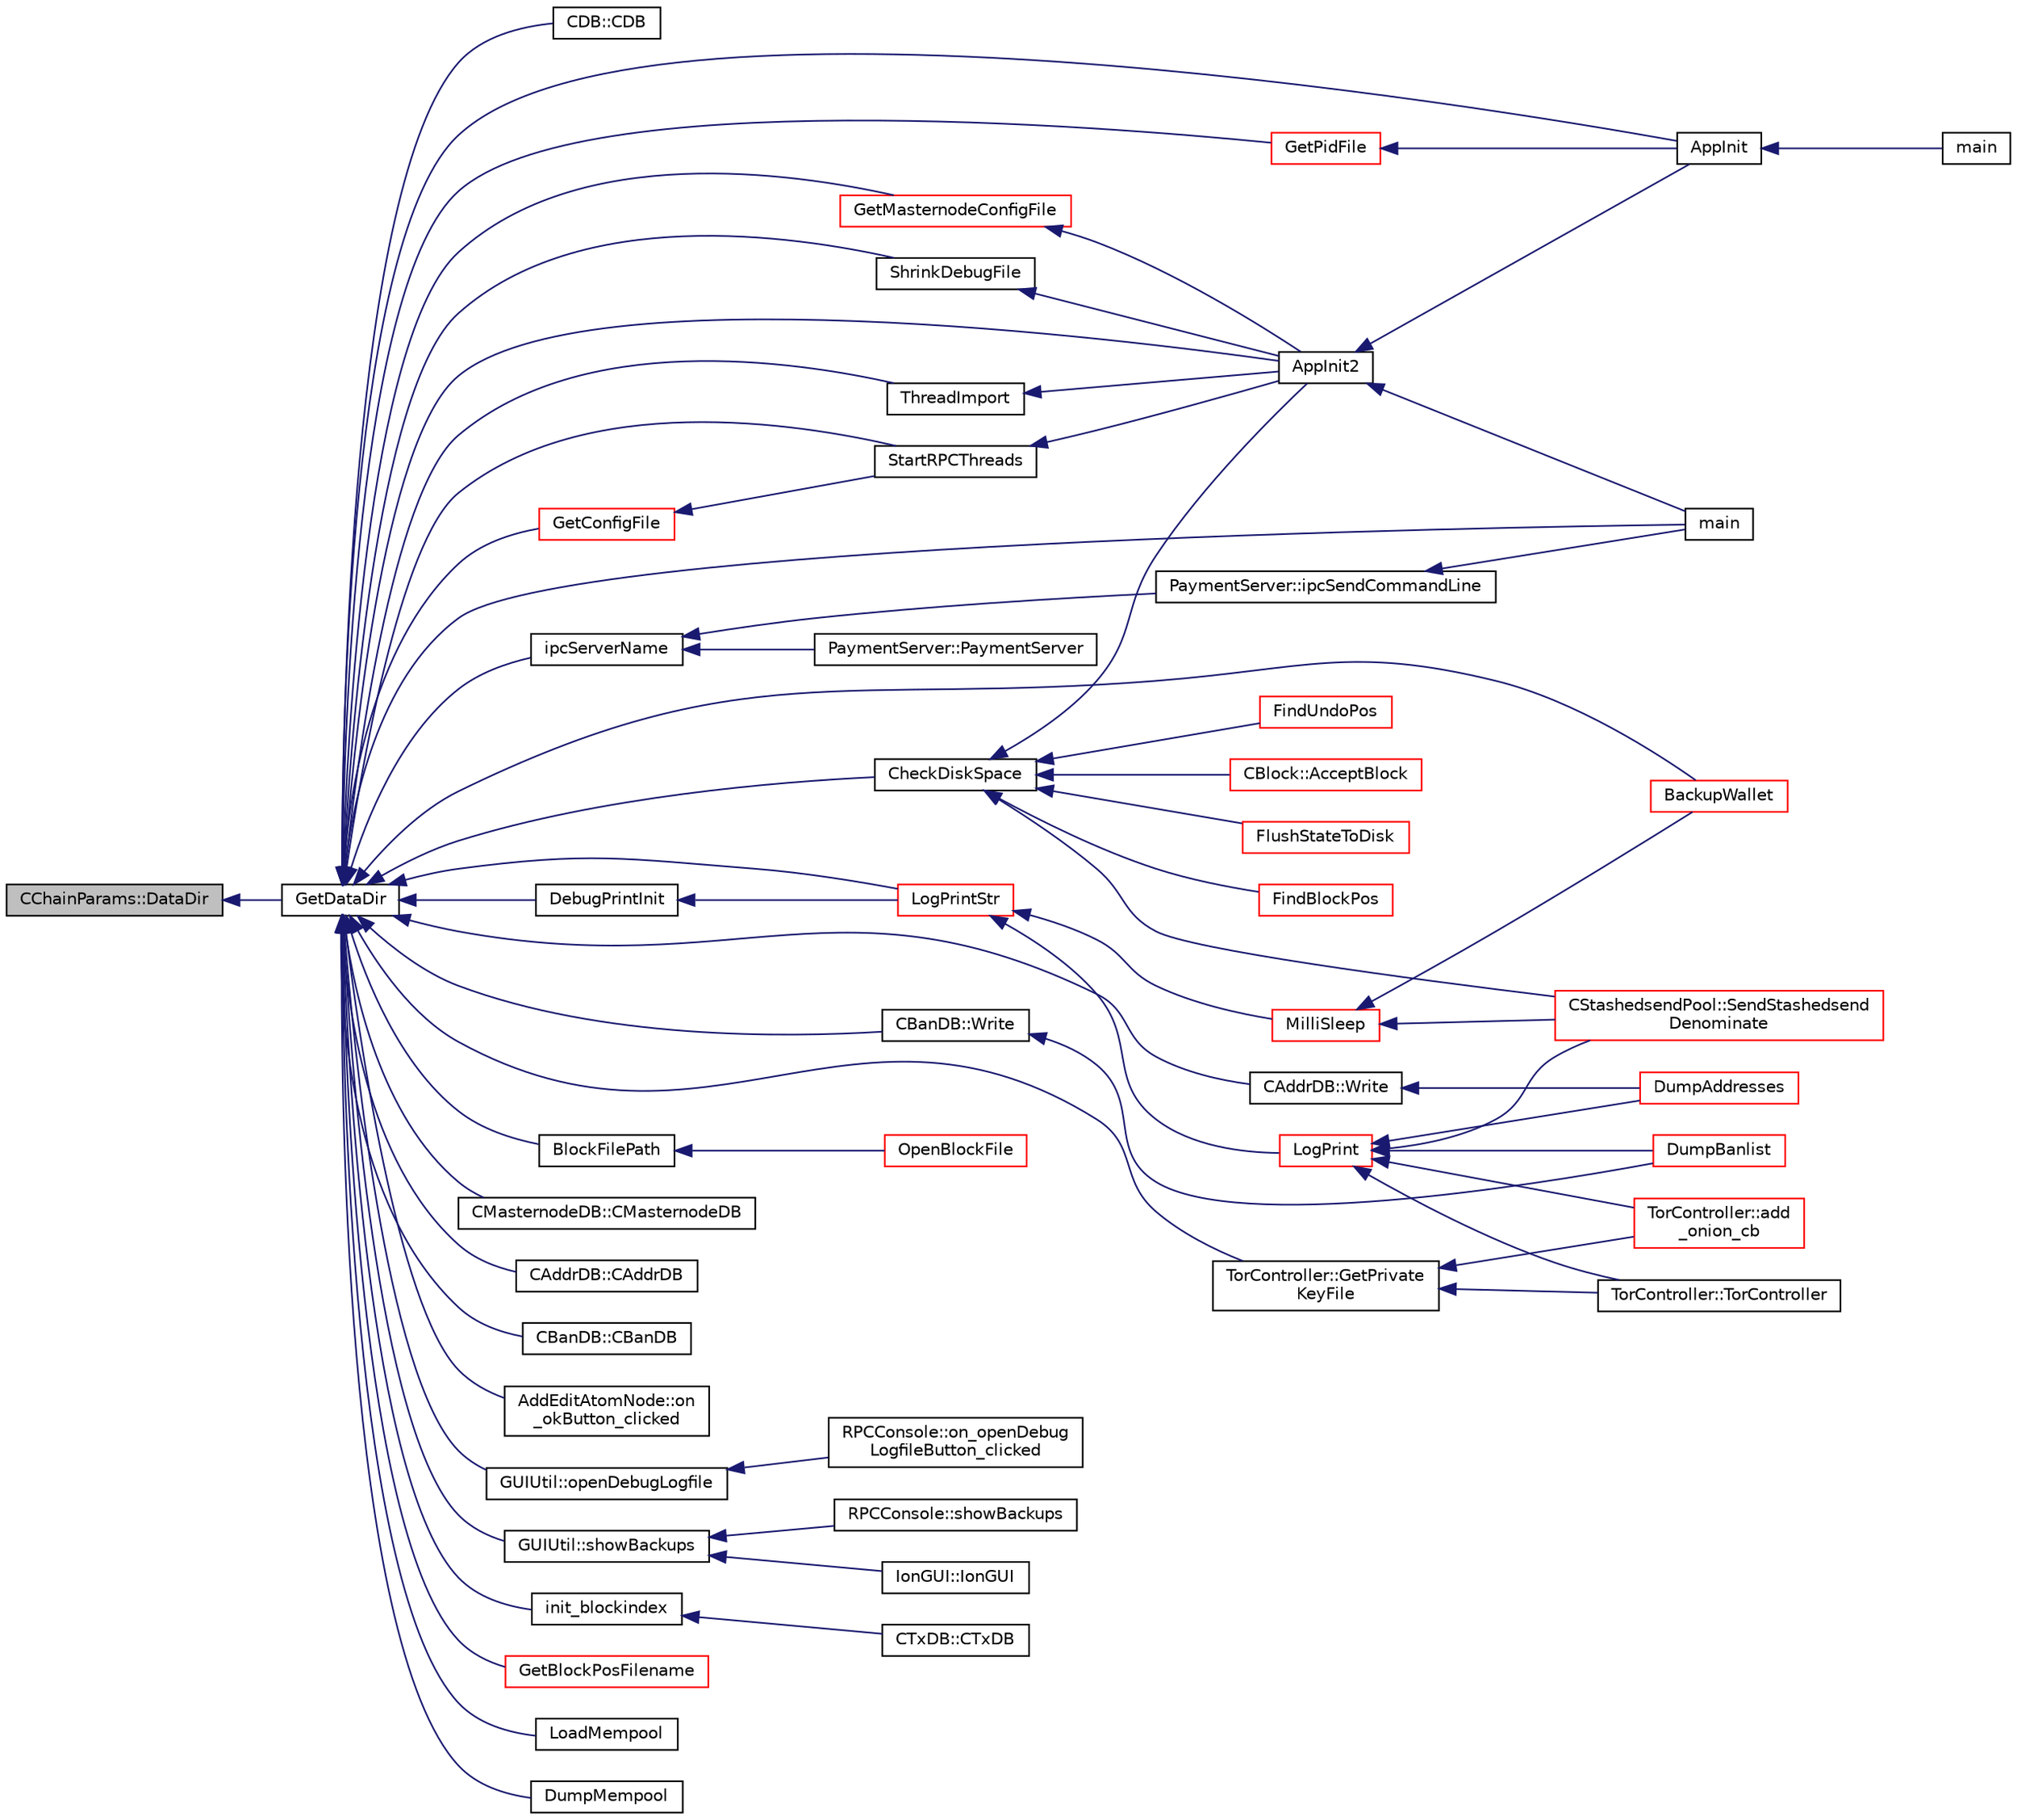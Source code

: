digraph "CChainParams::DataDir"
{
  edge [fontname="Helvetica",fontsize="10",labelfontname="Helvetica",labelfontsize="10"];
  node [fontname="Helvetica",fontsize="10",shape=record];
  rankdir="LR";
  Node54 [label="CChainParams::DataDir",height=0.2,width=0.4,color="black", fillcolor="grey75", style="filled", fontcolor="black"];
  Node54 -> Node55 [dir="back",color="midnightblue",fontsize="10",style="solid",fontname="Helvetica"];
  Node55 [label="GetDataDir",height=0.2,width=0.4,color="black", fillcolor="white", style="filled",URL="$d8/d3c/util_8h.html#a0d247b470b387d7cd3f039bd26166007"];
  Node55 -> Node56 [dir="back",color="midnightblue",fontsize="10",style="solid",fontname="Helvetica"];
  Node56 [label="CDB::CDB",height=0.2,width=0.4,color="black", fillcolor="white", style="filled",URL="$d1/d2e/class_c_d_b.html#aa5f2317ab28c6424bfebdaa969aa2b2c"];
  Node55 -> Node57 [dir="back",color="midnightblue",fontsize="10",style="solid",fontname="Helvetica"];
  Node57 [label="AppInit2",height=0.2,width=0.4,color="black", fillcolor="white", style="filled",URL="$d8/dc0/init_8h.html#a1a4c1bfbf6ba1db77e988b89b9cadfd3",tooltip="Initialize ion. "];
  Node57 -> Node58 [dir="back",color="midnightblue",fontsize="10",style="solid",fontname="Helvetica"];
  Node58 [label="AppInit",height=0.2,width=0.4,color="black", fillcolor="white", style="filled",URL="$d4/d35/iond_8cpp.html#ac59316b767e6984e1285f0531275286b"];
  Node58 -> Node59 [dir="back",color="midnightblue",fontsize="10",style="solid",fontname="Helvetica"];
  Node59 [label="main",height=0.2,width=0.4,color="black", fillcolor="white", style="filled",URL="$d4/d35/iond_8cpp.html#a0ddf1224851353fc92bfbff6f499fa97"];
  Node57 -> Node60 [dir="back",color="midnightblue",fontsize="10",style="solid",fontname="Helvetica"];
  Node60 [label="main",height=0.2,width=0.4,color="black", fillcolor="white", style="filled",URL="$d5/d2d/ion_8cpp.html#a0ddf1224851353fc92bfbff6f499fa97"];
  Node55 -> Node58 [dir="back",color="midnightblue",fontsize="10",style="solid",fontname="Helvetica"];
  Node55 -> Node61 [dir="back",color="midnightblue",fontsize="10",style="solid",fontname="Helvetica"];
  Node61 [label="CheckDiskSpace",height=0.2,width=0.4,color="black", fillcolor="white", style="filled",URL="$db/d38/validation_8h.html#a6df609da0bad1550cbb2cdc781ad2904",tooltip="Check whether enough disk space is available for an incoming block. "];
  Node61 -> Node57 [dir="back",color="midnightblue",fontsize="10",style="solid",fontname="Helvetica"];
  Node61 -> Node62 [dir="back",color="midnightblue",fontsize="10",style="solid",fontname="Helvetica"];
  Node62 [label="CBlock::AcceptBlock",height=0.2,width=0.4,color="red", fillcolor="white", style="filled",URL="$d3/d51/class_c_block.html#a3f990a713116bd15c1f221c88b012ccf"];
  Node61 -> Node84 [dir="back",color="midnightblue",fontsize="10",style="solid",fontname="Helvetica"];
  Node84 [label="CStashedsendPool::SendStashedsend\lDenominate",height=0.2,width=0.4,color="red", fillcolor="white", style="filled",URL="$dd/d8a/class_c_stashedsend_pool.html#a6a94b951db9f47197abf79e141e8de1a",tooltip="As a client, send a transaction to a Masternode to start the denomination process. "];
  Node61 -> Node87 [dir="back",color="midnightblue",fontsize="10",style="solid",fontname="Helvetica"];
  Node87 [label="FlushStateToDisk",height=0.2,width=0.4,color="red", fillcolor="white", style="filled",URL="$dd/d7d/validation_8cpp.html#a788f3aaee688481378aa35a0e776718a",tooltip="Update the on-disk chain state. "];
  Node61 -> Node118 [dir="back",color="midnightblue",fontsize="10",style="solid",fontname="Helvetica"];
  Node118 [label="FindBlockPos",height=0.2,width=0.4,color="red", fillcolor="white", style="filled",URL="$dd/d7d/validation_8cpp.html#a901d5ba590050c555cfe104705b39f79"];
  Node61 -> Node119 [dir="back",color="midnightblue",fontsize="10",style="solid",fontname="Helvetica"];
  Node119 [label="FindUndoPos",height=0.2,width=0.4,color="red", fillcolor="white", style="filled",URL="$dd/d7d/validation_8cpp.html#ab1c7792582deab20a888c67e4fcd8754"];
  Node55 -> Node121 [dir="back",color="midnightblue",fontsize="10",style="solid",fontname="Helvetica"];
  Node121 [label="BlockFilePath",height=0.2,width=0.4,color="black", fillcolor="white", style="filled",URL="$df/d0a/main_8cpp.html#ac8bea30995cabddbc181f7c3b81340f0"];
  Node121 -> Node122 [dir="back",color="midnightblue",fontsize="10",style="solid",fontname="Helvetica"];
  Node122 [label="OpenBlockFile",height=0.2,width=0.4,color="red", fillcolor="white", style="filled",URL="$d4/dbf/main_8h.html#acaa494f20aefb99c5f5f9022a97d0040"];
  Node55 -> Node65 [dir="back",color="midnightblue",fontsize="10",style="solid",fontname="Helvetica"];
  Node65 [label="ThreadImport",height=0.2,width=0.4,color="black", fillcolor="white", style="filled",URL="$d4/dbf/main_8h.html#a0189c34248cd89bbbe20d4d6045bd7c9"];
  Node65 -> Node57 [dir="back",color="midnightblue",fontsize="10",style="solid",fontname="Helvetica"];
  Node55 -> Node265 [dir="back",color="midnightblue",fontsize="10",style="solid",fontname="Helvetica"];
  Node265 [label="CMasternodeDB::CMasternodeDB",height=0.2,width=0.4,color="black", fillcolor="white", style="filled",URL="$d2/d64/class_c_masternode_d_b.html#a274b5f339c7bd7644788bb9e6fdbc83d"];
  Node55 -> Node266 [dir="back",color="midnightblue",fontsize="10",style="solid",fontname="Helvetica"];
  Node266 [label="CAddrDB::CAddrDB",height=0.2,width=0.4,color="black", fillcolor="white", style="filled",URL="$dc/da8/class_c_addr_d_b.html#af8c039f1904b1892c5a14e484a5b31a7"];
  Node55 -> Node267 [dir="back",color="midnightblue",fontsize="10",style="solid",fontname="Helvetica"];
  Node267 [label="CAddrDB::Write",height=0.2,width=0.4,color="black", fillcolor="white", style="filled",URL="$dc/da8/class_c_addr_d_b.html#aaec90dba59cd69a2f25bc5630a1dde39"];
  Node267 -> Node268 [dir="back",color="midnightblue",fontsize="10",style="solid",fontname="Helvetica"];
  Node268 [label="DumpAddresses",height=0.2,width=0.4,color="red", fillcolor="white", style="filled",URL="$dd/d84/net_8cpp.html#ab8b5323f5ef61499582a5a6e53b49b6e"];
  Node55 -> Node275 [dir="back",color="midnightblue",fontsize="10",style="solid",fontname="Helvetica"];
  Node275 [label="CBanDB::CBanDB",height=0.2,width=0.4,color="black", fillcolor="white", style="filled",URL="$dd/db6/class_c_ban_d_b.html#aaa72a14ee1c95a75cd5be52ffac0386b"];
  Node55 -> Node276 [dir="back",color="midnightblue",fontsize="10",style="solid",fontname="Helvetica"];
  Node276 [label="CBanDB::Write",height=0.2,width=0.4,color="black", fillcolor="white", style="filled",URL="$dd/db6/class_c_ban_d_b.html#a0550a06c6b5987869f557467fe7f9896"];
  Node276 -> Node277 [dir="back",color="midnightblue",fontsize="10",style="solid",fontname="Helvetica"];
  Node277 [label="DumpBanlist",height=0.2,width=0.4,color="red", fillcolor="white", style="filled",URL="$d7/d97/net_8h.html#af593c31ddb8a6d2f3c6faf63c28b5aa9"];
  Node55 -> Node282 [dir="back",color="midnightblue",fontsize="10",style="solid",fontname="Helvetica"];
  Node282 [label="AddEditAtomNode::on\l_okButton_clicked",height=0.2,width=0.4,color="black", fillcolor="white", style="filled",URL="$de/d93/class_add_edit_atom_node.html#aa8e3dfd31c09f5610e46dc9961df0d66"];
  Node55 -> Node283 [dir="back",color="midnightblue",fontsize="10",style="solid",fontname="Helvetica"];
  Node283 [label="GUIUtil::openDebugLogfile",height=0.2,width=0.4,color="black", fillcolor="white", style="filled",URL="$d1/d87/namespace_g_u_i_util.html#aad169e3227e7a851db52a08bfb30391c"];
  Node283 -> Node284 [dir="back",color="midnightblue",fontsize="10",style="solid",fontname="Helvetica"];
  Node284 [label="RPCConsole::on_openDebug\lLogfileButton_clicked",height=0.2,width=0.4,color="black", fillcolor="white", style="filled",URL="$d7/de8/class_r_p_c_console.html#adf26672994effc0bf948e8d83e1a8cb3",tooltip="open the debug.log from the current datadir "];
  Node55 -> Node285 [dir="back",color="midnightblue",fontsize="10",style="solid",fontname="Helvetica"];
  Node285 [label="GUIUtil::showBackups",height=0.2,width=0.4,color="black", fillcolor="white", style="filled",URL="$d1/d87/namespace_g_u_i_util.html#a16fd78c7608981cc405561a8d5e8d7e3"];
  Node285 -> Node286 [dir="back",color="midnightblue",fontsize="10",style="solid",fontname="Helvetica"];
  Node286 [label="IonGUI::IonGUI",height=0.2,width=0.4,color="black", fillcolor="white", style="filled",URL="$dc/d0b/class_ion_g_u_i.html#ad0e22e4901b039bcc987ef0328c8c5d4"];
  Node285 -> Node287 [dir="back",color="midnightblue",fontsize="10",style="solid",fontname="Helvetica"];
  Node287 [label="RPCConsole::showBackups",height=0.2,width=0.4,color="black", fillcolor="white", style="filled",URL="$d7/de8/class_r_p_c_console.html#a013ee20b746b6453375738e7b5e1cb4e",tooltip="Show folder with wallet backups in default browser. "];
  Node55 -> Node60 [dir="back",color="midnightblue",fontsize="10",style="solid",fontname="Helvetica"];
  Node55 -> Node288 [dir="back",color="midnightblue",fontsize="10",style="solid",fontname="Helvetica"];
  Node288 [label="ipcServerName",height=0.2,width=0.4,color="black", fillcolor="white", style="filled",URL="$d5/dec/paymentserver_8cpp.html#a06f7a2d83ad9e570cb6035e69bd89f4b"];
  Node288 -> Node289 [dir="back",color="midnightblue",fontsize="10",style="solid",fontname="Helvetica"];
  Node289 [label="PaymentServer::ipcSendCommandLine",height=0.2,width=0.4,color="black", fillcolor="white", style="filled",URL="$de/dd5/class_payment_server.html#a1cc71c8771bce09eac09f342a4d48220"];
  Node289 -> Node60 [dir="back",color="midnightblue",fontsize="10",style="solid",fontname="Helvetica"];
  Node288 -> Node290 [dir="back",color="midnightblue",fontsize="10",style="solid",fontname="Helvetica"];
  Node290 [label="PaymentServer::PaymentServer",height=0.2,width=0.4,color="black", fillcolor="white", style="filled",URL="$de/dd5/class_payment_server.html#a81890a279d57e2af7b94a5f32f7ded8c"];
  Node55 -> Node291 [dir="back",color="midnightblue",fontsize="10",style="solid",fontname="Helvetica"];
  Node291 [label="StartRPCThreads",height=0.2,width=0.4,color="black", fillcolor="white", style="filled",URL="$d3/da2/rpcserver_8h.html#af4d692a884c24c4abe2fc3f2b165542d"];
  Node291 -> Node57 [dir="back",color="midnightblue",fontsize="10",style="solid",fontname="Helvetica"];
  Node55 -> Node292 [dir="back",color="midnightblue",fontsize="10",style="solid",fontname="Helvetica"];
  Node292 [label="TorController::GetPrivate\lKeyFile",height=0.2,width=0.4,color="black", fillcolor="white", style="filled",URL="$da/dd9/class_tor_controller.html#a524481ece961670f745dbbfb4d9d5a33",tooltip="Get name fo file to store private key in. "];
  Node292 -> Node293 [dir="back",color="midnightblue",fontsize="10",style="solid",fontname="Helvetica"];
  Node293 [label="TorController::TorController",height=0.2,width=0.4,color="black", fillcolor="white", style="filled",URL="$da/dd9/class_tor_controller.html#ab38d90df15a9e3f2c6e1f4f24073a64e"];
  Node292 -> Node294 [dir="back",color="midnightblue",fontsize="10",style="solid",fontname="Helvetica"];
  Node294 [label="TorController::add\l_onion_cb",height=0.2,width=0.4,color="red", fillcolor="white", style="filled",URL="$da/dd9/class_tor_controller.html#a78b762c14a006b2f509261a95963ff67",tooltip="Callback for ADD_ONION result. "];
  Node55 -> Node301 [dir="back",color="midnightblue",fontsize="10",style="solid",fontname="Helvetica"];
  Node301 [label="init_blockindex",height=0.2,width=0.4,color="black", fillcolor="white", style="filled",URL="$dc/d9c/txdb-leveldb_8cpp.html#a9a8c309c31bb9f6feadef44982002926"];
  Node301 -> Node302 [dir="back",color="midnightblue",fontsize="10",style="solid",fontname="Helvetica"];
  Node302 [label="CTxDB::CTxDB",height=0.2,width=0.4,color="black", fillcolor="white", style="filled",URL="$d9/d8d/class_c_tx_d_b.html#a15efd656b7f86b0abf8d99183cae493a"];
  Node55 -> Node303 [dir="back",color="midnightblue",fontsize="10",style="solid",fontname="Helvetica"];
  Node303 [label="DebugPrintInit",height=0.2,width=0.4,color="black", fillcolor="white", style="filled",URL="$df/d2d/util_8cpp.html#a751ff5f21d880737811136b5e0bcea12"];
  Node303 -> Node304 [dir="back",color="midnightblue",fontsize="10",style="solid",fontname="Helvetica"];
  Node304 [label="LogPrintStr",height=0.2,width=0.4,color="red", fillcolor="white", style="filled",URL="$d8/d3c/util_8h.html#afd4c3002b2797c0560adddb6af3ca1da"];
  Node304 -> Node305 [dir="back",color="midnightblue",fontsize="10",style="solid",fontname="Helvetica"];
  Node305 [label="MilliSleep",height=0.2,width=0.4,color="red", fillcolor="white", style="filled",URL="$d8/d3c/util_8h.html#ac635182d3e845eda4af4fa5ab31609da"];
  Node305 -> Node84 [dir="back",color="midnightblue",fontsize="10",style="solid",fontname="Helvetica"];
  Node305 -> Node329 [dir="back",color="midnightblue",fontsize="10",style="solid",fontname="Helvetica"];
  Node329 [label="BackupWallet",height=0.2,width=0.4,color="red", fillcolor="white", style="filled",URL="$dc/d75/walletdb_8cpp.html#a273c3692765c732c5f724cec93e6b62f"];
  Node304 -> Node334 [dir="back",color="midnightblue",fontsize="10",style="solid",fontname="Helvetica"];
  Node334 [label="LogPrint",height=0.2,width=0.4,color="red", fillcolor="white", style="filled",URL="$d8/d3c/util_8h.html#aab1f837a2366f424bdc996fdf6352171"];
  Node334 -> Node268 [dir="back",color="midnightblue",fontsize="10",style="solid",fontname="Helvetica"];
  Node334 -> Node277 [dir="back",color="midnightblue",fontsize="10",style="solid",fontname="Helvetica"];
  Node334 -> Node84 [dir="back",color="midnightblue",fontsize="10",style="solid",fontname="Helvetica"];
  Node334 -> Node293 [dir="back",color="midnightblue",fontsize="10",style="solid",fontname="Helvetica"];
  Node334 -> Node294 [dir="back",color="midnightblue",fontsize="10",style="solid",fontname="Helvetica"];
  Node55 -> Node304 [dir="back",color="midnightblue",fontsize="10",style="solid",fontname="Helvetica"];
  Node55 -> Node548 [dir="back",color="midnightblue",fontsize="10",style="solid",fontname="Helvetica"];
  Node548 [label="GetConfigFile",height=0.2,width=0.4,color="red", fillcolor="white", style="filled",URL="$d8/d3c/util_8h.html#a7d86fadf98dfaba55f80b9be0ab0f978"];
  Node548 -> Node291 [dir="back",color="midnightblue",fontsize="10",style="solid",fontname="Helvetica"];
  Node55 -> Node550 [dir="back",color="midnightblue",fontsize="10",style="solid",fontname="Helvetica"];
  Node550 [label="GetMasternodeConfigFile",height=0.2,width=0.4,color="red", fillcolor="white", style="filled",URL="$d8/d3c/util_8h.html#ae5f844c4e12d08214929430505218e74"];
  Node550 -> Node57 [dir="back",color="midnightblue",fontsize="10",style="solid",fontname="Helvetica"];
  Node55 -> Node553 [dir="back",color="midnightblue",fontsize="10",style="solid",fontname="Helvetica"];
  Node553 [label="GetPidFile",height=0.2,width=0.4,color="red", fillcolor="white", style="filled",URL="$d8/d3c/util_8h.html#a91d2f3eb3a1bb92ab4eb1bd4b713a99e"];
  Node553 -> Node58 [dir="back",color="midnightblue",fontsize="10",style="solid",fontname="Helvetica"];
  Node55 -> Node554 [dir="back",color="midnightblue",fontsize="10",style="solid",fontname="Helvetica"];
  Node554 [label="ShrinkDebugFile",height=0.2,width=0.4,color="black", fillcolor="white", style="filled",URL="$d8/d3c/util_8h.html#a37fca7e305fe0caa306b23fdb37f88e2"];
  Node554 -> Node57 [dir="back",color="midnightblue",fontsize="10",style="solid",fontname="Helvetica"];
  Node55 -> Node555 [dir="back",color="midnightblue",fontsize="10",style="solid",fontname="Helvetica"];
  Node555 [label="GetBlockPosFilename",height=0.2,width=0.4,color="red", fillcolor="white", style="filled",URL="$db/d38/validation_8h.html#a14ff9fb82bd3b6a8d7887f68873cdc4d",tooltip="Translation to a filesystem path. "];
  Node55 -> Node97 [dir="back",color="midnightblue",fontsize="10",style="solid",fontname="Helvetica"];
  Node97 [label="LoadMempool",height=0.2,width=0.4,color="black", fillcolor="white", style="filled",URL="$db/d38/validation_8h.html#adea951730b49ef41e5390df5be8d3f1b",tooltip="Load the mempool from disk. "];
  Node55 -> Node562 [dir="back",color="midnightblue",fontsize="10",style="solid",fontname="Helvetica"];
  Node562 [label="DumpMempool",height=0.2,width=0.4,color="black", fillcolor="white", style="filled",URL="$db/d38/validation_8h.html#a2ffb14100dba0c7910b7e09dcdec7d80",tooltip="Dump the mempool to disk. "];
  Node55 -> Node329 [dir="back",color="midnightblue",fontsize="10",style="solid",fontname="Helvetica"];
}
